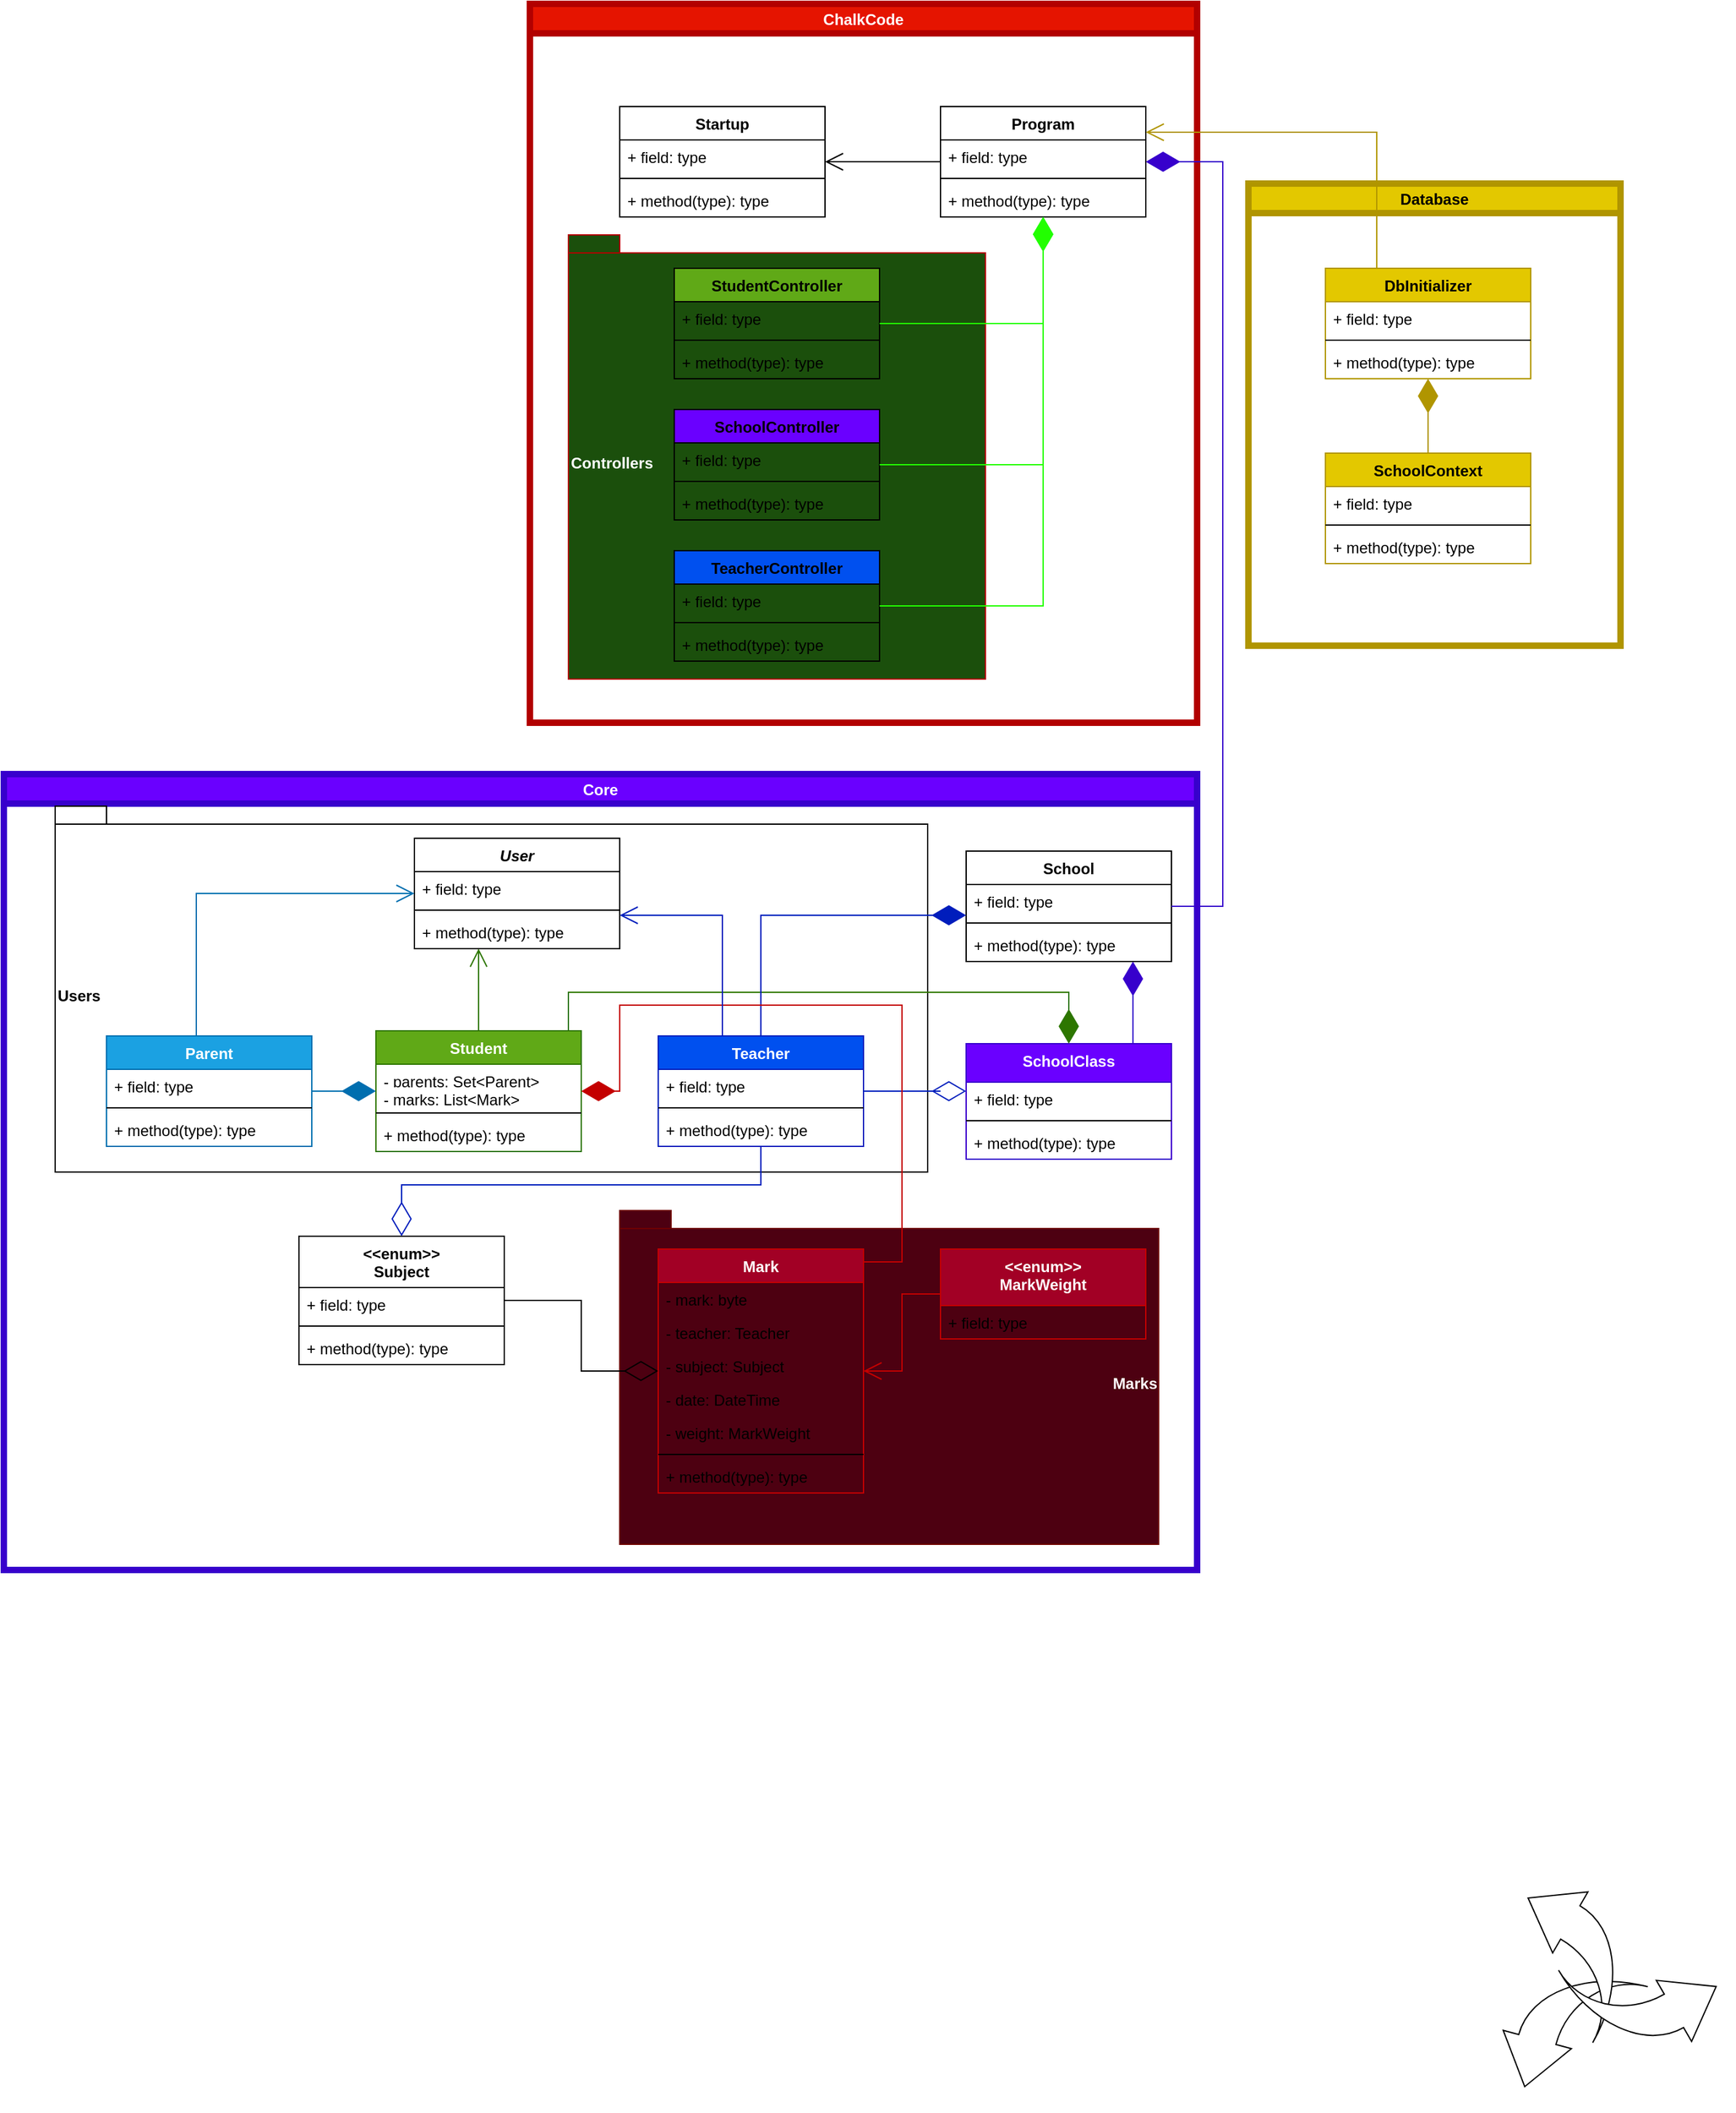 <mxfile version="15.7.3" type="device"><diagram id="iuHelQzCl3SsraxlbmHh" name="Page-1"><mxGraphModel dx="2424" dy="2079" grid="1" gridSize="10" guides="1" tooltips="1" connect="1" arrows="1" fold="1" page="1" pageScale="1" pageWidth="850" pageHeight="1100" math="0" shadow="0"><root><mxCell id="0"/><mxCell id="1" parent="0"/><mxCell id="GDe039eZ5aG3uBDqb1dM-10" value="ChalkCode" style="swimlane;fillColor=#e51400;fontColor=#ffffff;strokeColor=#B20000;strokeWidth=5;" parent="1" vertex="1"><mxGeometry x="220" y="-320" width="520" height="560" as="geometry"/></mxCell><mxCell id="GDe039eZ5aG3uBDqb1dM-11" value="Program" style="swimlane;fontStyle=1;align=center;verticalAlign=top;childLayout=stackLayout;horizontal=1;startSize=26;horizontalStack=0;resizeParent=1;resizeParentMax=0;resizeLast=0;collapsible=1;marginBottom=0;" parent="GDe039eZ5aG3uBDqb1dM-10" vertex="1"><mxGeometry x="320" y="80" width="160" height="86" as="geometry"/></mxCell><mxCell id="GDe039eZ5aG3uBDqb1dM-12" value="+ field: type" style="text;strokeColor=none;fillColor=none;align=left;verticalAlign=top;spacingLeft=4;spacingRight=4;overflow=hidden;rotatable=0;points=[[0,0.5],[1,0.5]];portConstraint=eastwest;" parent="GDe039eZ5aG3uBDqb1dM-11" vertex="1"><mxGeometry y="26" width="160" height="26" as="geometry"/></mxCell><mxCell id="GDe039eZ5aG3uBDqb1dM-13" value="" style="line;strokeWidth=1;fillColor=none;align=left;verticalAlign=middle;spacingTop=-1;spacingLeft=3;spacingRight=3;rotatable=0;labelPosition=right;points=[];portConstraint=eastwest;" parent="GDe039eZ5aG3uBDqb1dM-11" vertex="1"><mxGeometry y="52" width="160" height="8" as="geometry"/></mxCell><mxCell id="GDe039eZ5aG3uBDqb1dM-14" value="+ method(type): type" style="text;strokeColor=none;fillColor=none;align=left;verticalAlign=top;spacingLeft=4;spacingRight=4;overflow=hidden;rotatable=0;points=[[0,0.5],[1,0.5]];portConstraint=eastwest;" parent="GDe039eZ5aG3uBDqb1dM-11" vertex="1"><mxGeometry y="60" width="160" height="26" as="geometry"/></mxCell><mxCell id="GDe039eZ5aG3uBDqb1dM-21" value="Controllers" style="shape=folder;fontStyle=1;spacingTop=10;tabWidth=40;tabHeight=14;tabPosition=left;html=1;align=left;fillColor=#1B4F0C;fontColor=#ffffff;strokeColor=#B20000;" parent="GDe039eZ5aG3uBDqb1dM-10" vertex="1"><mxGeometry x="30" y="180" width="325" height="346" as="geometry"/></mxCell><mxCell id="GDe039eZ5aG3uBDqb1dM-15" value="SchoolController" style="swimlane;fontStyle=1;align=center;verticalAlign=top;childLayout=stackLayout;horizontal=1;startSize=26;horizontalStack=0;resizeParent=1;resizeParentMax=0;resizeLast=0;collapsible=1;marginBottom=0;fillColor=#6A00FF;" parent="GDe039eZ5aG3uBDqb1dM-10" vertex="1"><mxGeometry x="112.5" y="316" width="160" height="86" as="geometry"/></mxCell><mxCell id="GDe039eZ5aG3uBDqb1dM-16" value="+ field: type" style="text;strokeColor=none;fillColor=none;align=left;verticalAlign=top;spacingLeft=4;spacingRight=4;overflow=hidden;rotatable=0;points=[[0,0.5],[1,0.5]];portConstraint=eastwest;" parent="GDe039eZ5aG3uBDqb1dM-15" vertex="1"><mxGeometry y="26" width="160" height="26" as="geometry"/></mxCell><mxCell id="GDe039eZ5aG3uBDqb1dM-17" value="" style="line;strokeWidth=1;fillColor=none;align=left;verticalAlign=middle;spacingTop=-1;spacingLeft=3;spacingRight=3;rotatable=0;labelPosition=right;points=[];portConstraint=eastwest;" parent="GDe039eZ5aG3uBDqb1dM-15" vertex="1"><mxGeometry y="52" width="160" height="8" as="geometry"/></mxCell><mxCell id="GDe039eZ5aG3uBDqb1dM-18" value="+ method(type): type" style="text;strokeColor=none;fillColor=none;align=left;verticalAlign=top;spacingLeft=4;spacingRight=4;overflow=hidden;rotatable=0;points=[[0,0.5],[1,0.5]];portConstraint=eastwest;" parent="GDe039eZ5aG3uBDqb1dM-15" vertex="1"><mxGeometry y="60" width="160" height="26" as="geometry"/></mxCell><mxCell id="GDe039eZ5aG3uBDqb1dM-19" value="" style="endArrow=diamondThin;endFill=1;endSize=24;html=1;rounded=0;edgeStyle=orthogonalEdgeStyle;strokeColor=#22FF00;" parent="GDe039eZ5aG3uBDqb1dM-10" source="GDe039eZ5aG3uBDqb1dM-15" target="GDe039eZ5aG3uBDqb1dM-11" edge="1"><mxGeometry width="160" relative="1" as="geometry"><mxPoint x="-205" y="134" as="sourcePoint"/><mxPoint x="-45" y="134" as="targetPoint"/></mxGeometry></mxCell><mxCell id="PQobE8Atz-7hZK_tP-_x-5" value="TeacherController" style="swimlane;fontStyle=1;align=center;verticalAlign=top;childLayout=stackLayout;horizontal=1;startSize=26;horizontalStack=0;resizeParent=1;resizeParentMax=0;resizeLast=0;collapsible=1;marginBottom=0;fillColor=#0050EF;" vertex="1" parent="GDe039eZ5aG3uBDqb1dM-10"><mxGeometry x="112.5" y="426" width="160" height="86" as="geometry"/></mxCell><mxCell id="PQobE8Atz-7hZK_tP-_x-6" value="+ field: type" style="text;strokeColor=none;fillColor=none;align=left;verticalAlign=top;spacingLeft=4;spacingRight=4;overflow=hidden;rotatable=0;points=[[0,0.5],[1,0.5]];portConstraint=eastwest;" vertex="1" parent="PQobE8Atz-7hZK_tP-_x-5"><mxGeometry y="26" width="160" height="26" as="geometry"/></mxCell><mxCell id="PQobE8Atz-7hZK_tP-_x-7" value="" style="line;strokeWidth=1;fillColor=none;align=left;verticalAlign=middle;spacingTop=-1;spacingLeft=3;spacingRight=3;rotatable=0;labelPosition=right;points=[];portConstraint=eastwest;" vertex="1" parent="PQobE8Atz-7hZK_tP-_x-5"><mxGeometry y="52" width="160" height="8" as="geometry"/></mxCell><mxCell id="PQobE8Atz-7hZK_tP-_x-8" value="+ method(type): type" style="text;strokeColor=none;fillColor=none;align=left;verticalAlign=top;spacingLeft=4;spacingRight=4;overflow=hidden;rotatable=0;points=[[0,0.5],[1,0.5]];portConstraint=eastwest;" vertex="1" parent="PQobE8Atz-7hZK_tP-_x-5"><mxGeometry y="60" width="160" height="26" as="geometry"/></mxCell><mxCell id="PQobE8Atz-7hZK_tP-_x-9" value="StudentController" style="swimlane;fontStyle=1;align=center;verticalAlign=top;childLayout=stackLayout;horizontal=1;startSize=26;horizontalStack=0;resizeParent=1;resizeParentMax=0;resizeLast=0;collapsible=1;marginBottom=0;fillColor=#60A917;" vertex="1" parent="GDe039eZ5aG3uBDqb1dM-10"><mxGeometry x="112.5" y="206" width="160" height="86" as="geometry"/></mxCell><mxCell id="PQobE8Atz-7hZK_tP-_x-10" value="+ field: type" style="text;strokeColor=none;fillColor=none;align=left;verticalAlign=top;spacingLeft=4;spacingRight=4;overflow=hidden;rotatable=0;points=[[0,0.5],[1,0.5]];portConstraint=eastwest;" vertex="1" parent="PQobE8Atz-7hZK_tP-_x-9"><mxGeometry y="26" width="160" height="26" as="geometry"/></mxCell><mxCell id="PQobE8Atz-7hZK_tP-_x-11" value="" style="line;strokeWidth=1;fillColor=none;align=left;verticalAlign=middle;spacingTop=-1;spacingLeft=3;spacingRight=3;rotatable=0;labelPosition=right;points=[];portConstraint=eastwest;" vertex="1" parent="PQobE8Atz-7hZK_tP-_x-9"><mxGeometry y="52" width="160" height="8" as="geometry"/></mxCell><mxCell id="PQobE8Atz-7hZK_tP-_x-12" value="+ method(type): type" style="text;strokeColor=none;fillColor=none;align=left;verticalAlign=top;spacingLeft=4;spacingRight=4;overflow=hidden;rotatable=0;points=[[0,0.5],[1,0.5]];portConstraint=eastwest;" vertex="1" parent="PQobE8Atz-7hZK_tP-_x-9"><mxGeometry y="60" width="160" height="26" as="geometry"/></mxCell><mxCell id="PQobE8Atz-7hZK_tP-_x-13" value="" style="endArrow=diamondThin;endFill=1;endSize=24;html=1;rounded=0;edgeStyle=orthogonalEdgeStyle;strokeColor=#22FF00;" edge="1" parent="GDe039eZ5aG3uBDqb1dM-10" source="PQobE8Atz-7hZK_tP-_x-9" target="GDe039eZ5aG3uBDqb1dM-11"><mxGeometry width="160" relative="1" as="geometry"><mxPoint x="120" y="220" as="sourcePoint"/><mxPoint x="280" y="220" as="targetPoint"/></mxGeometry></mxCell><mxCell id="PQobE8Atz-7hZK_tP-_x-14" value="" style="endArrow=diamondThin;endFill=1;endSize=24;html=1;rounded=0;edgeStyle=orthogonalEdgeStyle;strokeColor=#22FF00;" edge="1" parent="GDe039eZ5aG3uBDqb1dM-10" source="PQobE8Atz-7hZK_tP-_x-5" target="GDe039eZ5aG3uBDqb1dM-11"><mxGeometry width="160" relative="1" as="geometry"><mxPoint x="170" y="430" as="sourcePoint"/><mxPoint x="330" y="430" as="targetPoint"/></mxGeometry></mxCell><mxCell id="PQobE8Atz-7hZK_tP-_x-19" value="Startup" style="swimlane;fontStyle=1;align=center;verticalAlign=top;childLayout=stackLayout;horizontal=1;startSize=26;horizontalStack=0;resizeParent=1;resizeParentMax=0;resizeLast=0;collapsible=1;marginBottom=0;" vertex="1" parent="GDe039eZ5aG3uBDqb1dM-10"><mxGeometry x="70" y="80" width="160" height="86" as="geometry"/></mxCell><mxCell id="PQobE8Atz-7hZK_tP-_x-20" value="+ field: type" style="text;strokeColor=none;fillColor=none;align=left;verticalAlign=top;spacingLeft=4;spacingRight=4;overflow=hidden;rotatable=0;points=[[0,0.5],[1,0.5]];portConstraint=eastwest;" vertex="1" parent="PQobE8Atz-7hZK_tP-_x-19"><mxGeometry y="26" width="160" height="26" as="geometry"/></mxCell><mxCell id="PQobE8Atz-7hZK_tP-_x-21" value="" style="line;strokeWidth=1;fillColor=none;align=left;verticalAlign=middle;spacingTop=-1;spacingLeft=3;spacingRight=3;rotatable=0;labelPosition=right;points=[];portConstraint=eastwest;" vertex="1" parent="PQobE8Atz-7hZK_tP-_x-19"><mxGeometry y="52" width="160" height="8" as="geometry"/></mxCell><mxCell id="PQobE8Atz-7hZK_tP-_x-22" value="+ method(type): type" style="text;strokeColor=none;fillColor=none;align=left;verticalAlign=top;spacingLeft=4;spacingRight=4;overflow=hidden;rotatable=0;points=[[0,0.5],[1,0.5]];portConstraint=eastwest;" vertex="1" parent="PQobE8Atz-7hZK_tP-_x-19"><mxGeometry y="60" width="160" height="26" as="geometry"/></mxCell><mxCell id="PQobE8Atz-7hZK_tP-_x-24" value="" style="endArrow=open;endFill=1;endSize=12;html=1;rounded=0;edgeStyle=orthogonalEdgeStyle;" edge="1" parent="GDe039eZ5aG3uBDqb1dM-10" source="GDe039eZ5aG3uBDqb1dM-11" target="PQobE8Atz-7hZK_tP-_x-19"><mxGeometry width="160" relative="1" as="geometry"><mxPoint x="590" y="60" as="sourcePoint"/><mxPoint x="750" y="60" as="targetPoint"/></mxGeometry></mxCell><mxCell id="GDe039eZ5aG3uBDqb1dM-5" value="" style="html=1;shadow=0;dashed=0;align=center;verticalAlign=middle;shape=mxgraph.arrows2.jumpInArrow;dy=15;dx=38;arrowHead=55;rotation=-75;flipV=0;flipH=1;" parent="1" vertex="1"><mxGeometry x="980" y="1210" width="100" height="100" as="geometry"/></mxCell><mxCell id="49yhl48Q-55I87JmtyGS-15" value="Core" style="swimlane;fillColor=#6a00ff;fontColor=#ffffff;strokeColor=#3700CC;strokeWidth=5;" parent="1" vertex="1"><mxGeometry x="-190" y="280" width="930" height="620" as="geometry"/></mxCell><mxCell id="49yhl48Q-55I87JmtyGS-67" value="Users" style="shape=folder;fontStyle=1;spacingTop=10;tabWidth=40;tabHeight=14;tabPosition=left;html=1;align=left;" parent="49yhl48Q-55I87JmtyGS-15" vertex="1"><mxGeometry x="40" y="25" width="680" height="285" as="geometry"/></mxCell><mxCell id="49yhl48Q-55I87JmtyGS-21" value="Marks" style="shape=folder;fontStyle=1;spacingTop=10;tabWidth=40;tabHeight=14;tabPosition=left;html=1;align=right;fillColor=#4D0011;fontColor=#ffffff;strokeColor=#6F0000;" parent="49yhl48Q-55I87JmtyGS-15" vertex="1"><mxGeometry x="480" y="340" width="420" height="260" as="geometry"/></mxCell><mxCell id="49yhl48Q-55I87JmtyGS-26" value="Teacher" style="swimlane;fontStyle=1;align=center;verticalAlign=top;childLayout=stackLayout;horizontal=1;startSize=26;horizontalStack=0;resizeParent=1;resizeParentMax=0;resizeLast=0;collapsible=1;marginBottom=0;fillColor=#0050ef;fontColor=#ffffff;strokeColor=#001DBC;" parent="49yhl48Q-55I87JmtyGS-15" vertex="1"><mxGeometry x="510" y="204" width="160" height="86" as="geometry"/></mxCell><mxCell id="49yhl48Q-55I87JmtyGS-27" value="+ field: type" style="text;strokeColor=none;fillColor=none;align=left;verticalAlign=top;spacingLeft=4;spacingRight=4;overflow=hidden;rotatable=0;points=[[0,0.5],[1,0.5]];portConstraint=eastwest;" parent="49yhl48Q-55I87JmtyGS-26" vertex="1"><mxGeometry y="26" width="160" height="26" as="geometry"/></mxCell><mxCell id="49yhl48Q-55I87JmtyGS-28" value="" style="line;strokeWidth=1;fillColor=none;align=left;verticalAlign=middle;spacingTop=-1;spacingLeft=3;spacingRight=3;rotatable=0;labelPosition=right;points=[];portConstraint=eastwest;" parent="49yhl48Q-55I87JmtyGS-26" vertex="1"><mxGeometry y="52" width="160" height="8" as="geometry"/></mxCell><mxCell id="49yhl48Q-55I87JmtyGS-29" value="+ method(type): type" style="text;strokeColor=none;fillColor=none;align=left;verticalAlign=top;spacingLeft=4;spacingRight=4;overflow=hidden;rotatable=0;points=[[0,0.5],[1,0.5]];portConstraint=eastwest;" parent="49yhl48Q-55I87JmtyGS-26" vertex="1"><mxGeometry y="60" width="160" height="26" as="geometry"/></mxCell><mxCell id="49yhl48Q-55I87JmtyGS-35" value="SchoolClass" style="swimlane;fontStyle=1;align=center;verticalAlign=top;childLayout=stackLayout;horizontal=1;startSize=30;horizontalStack=0;resizeParent=1;resizeParentMax=0;resizeLast=0;collapsible=1;marginBottom=0;fillColor=#6a00ff;fontColor=#ffffff;strokeColor=#3700CC;" parent="49yhl48Q-55I87JmtyGS-15" vertex="1"><mxGeometry x="750" y="210" width="160" height="90" as="geometry"/></mxCell><mxCell id="49yhl48Q-55I87JmtyGS-36" value="+ field: type" style="text;strokeColor=none;fillColor=none;align=left;verticalAlign=top;spacingLeft=4;spacingRight=4;overflow=hidden;rotatable=0;points=[[0,0.5],[1,0.5]];portConstraint=eastwest;" parent="49yhl48Q-55I87JmtyGS-35" vertex="1"><mxGeometry y="30" width="160" height="26" as="geometry"/></mxCell><mxCell id="49yhl48Q-55I87JmtyGS-37" value="" style="line;strokeWidth=1;fillColor=none;align=left;verticalAlign=middle;spacingTop=-1;spacingLeft=3;spacingRight=3;rotatable=0;labelPosition=right;points=[];portConstraint=eastwest;" parent="49yhl48Q-55I87JmtyGS-35" vertex="1"><mxGeometry y="56" width="160" height="8" as="geometry"/></mxCell><mxCell id="49yhl48Q-55I87JmtyGS-38" value="+ method(type): type" style="text;strokeColor=none;fillColor=none;align=left;verticalAlign=top;spacingLeft=4;spacingRight=4;overflow=hidden;rotatable=0;points=[[0,0.5],[1,0.5]];portConstraint=eastwest;" parent="49yhl48Q-55I87JmtyGS-35" vertex="1"><mxGeometry y="64" width="160" height="26" as="geometry"/></mxCell><mxCell id="49yhl48Q-55I87JmtyGS-45" value="&lt;&lt;enum&gt;&gt;&#10;Subject" style="swimlane;fontStyle=1;align=center;verticalAlign=top;childLayout=stackLayout;horizontal=1;startSize=40;horizontalStack=0;resizeParent=1;resizeParentMax=0;resizeLast=0;collapsible=1;marginBottom=0;" parent="49yhl48Q-55I87JmtyGS-15" vertex="1"><mxGeometry x="230" y="360" width="160" height="100" as="geometry"/></mxCell><mxCell id="49yhl48Q-55I87JmtyGS-46" value="+ field: type" style="text;strokeColor=none;fillColor=none;align=left;verticalAlign=top;spacingLeft=4;spacingRight=4;overflow=hidden;rotatable=0;points=[[0,0.5],[1,0.5]];portConstraint=eastwest;" parent="49yhl48Q-55I87JmtyGS-45" vertex="1"><mxGeometry y="40" width="160" height="26" as="geometry"/></mxCell><mxCell id="49yhl48Q-55I87JmtyGS-47" value="" style="line;strokeWidth=1;fillColor=none;align=left;verticalAlign=middle;spacingTop=-1;spacingLeft=3;spacingRight=3;rotatable=0;labelPosition=right;points=[];portConstraint=eastwest;" parent="49yhl48Q-55I87JmtyGS-45" vertex="1"><mxGeometry y="66" width="160" height="8" as="geometry"/></mxCell><mxCell id="49yhl48Q-55I87JmtyGS-48" value="+ method(type): type" style="text;strokeColor=none;fillColor=none;align=left;verticalAlign=top;spacingLeft=4;spacingRight=4;overflow=hidden;rotatable=0;points=[[0,0.5],[1,0.5]];portConstraint=eastwest;" parent="49yhl48Q-55I87JmtyGS-45" vertex="1"><mxGeometry y="74" width="160" height="26" as="geometry"/></mxCell><mxCell id="GDe039eZ5aG3uBDqb1dM-6" value="School" style="swimlane;fontStyle=1;align=center;verticalAlign=top;childLayout=stackLayout;horizontal=1;startSize=26;horizontalStack=0;resizeParent=1;resizeParentMax=0;resizeLast=0;collapsible=1;marginBottom=0;" parent="49yhl48Q-55I87JmtyGS-15" vertex="1"><mxGeometry x="750" y="60" width="160" height="86" as="geometry"/></mxCell><mxCell id="GDe039eZ5aG3uBDqb1dM-7" value="+ field: type" style="text;strokeColor=none;fillColor=none;align=left;verticalAlign=top;spacingLeft=4;spacingRight=4;overflow=hidden;rotatable=0;points=[[0,0.5],[1,0.5]];portConstraint=eastwest;" parent="GDe039eZ5aG3uBDqb1dM-6" vertex="1"><mxGeometry y="26" width="160" height="26" as="geometry"/></mxCell><mxCell id="GDe039eZ5aG3uBDqb1dM-8" value="" style="line;strokeWidth=1;fillColor=none;align=left;verticalAlign=middle;spacingTop=-1;spacingLeft=3;spacingRight=3;rotatable=0;labelPosition=right;points=[];portConstraint=eastwest;" parent="GDe039eZ5aG3uBDqb1dM-6" vertex="1"><mxGeometry y="52" width="160" height="8" as="geometry"/></mxCell><mxCell id="GDe039eZ5aG3uBDqb1dM-9" value="+ method(type): type" style="text;strokeColor=none;fillColor=none;align=left;verticalAlign=top;spacingLeft=4;spacingRight=4;overflow=hidden;rotatable=0;points=[[0,0.5],[1,0.5]];portConstraint=eastwest;" parent="GDe039eZ5aG3uBDqb1dM-6" vertex="1"><mxGeometry y="60" width="160" height="26" as="geometry"/></mxCell><mxCell id="49yhl48Q-55I87JmtyGS-22" value="Parent" style="swimlane;fontStyle=1;align=center;verticalAlign=top;childLayout=stackLayout;horizontal=1;startSize=26;horizontalStack=0;resizeParent=1;resizeParentMax=0;resizeLast=0;collapsible=1;marginBottom=0;fillColor=#1ba1e2;fontColor=#ffffff;strokeColor=#006EAF;" parent="49yhl48Q-55I87JmtyGS-15" vertex="1"><mxGeometry x="80" y="204" width="160" height="86" as="geometry"/></mxCell><mxCell id="49yhl48Q-55I87JmtyGS-23" value="+ field: type" style="text;strokeColor=none;fillColor=none;align=left;verticalAlign=top;spacingLeft=4;spacingRight=4;overflow=hidden;rotatable=0;points=[[0,0.5],[1,0.5]];portConstraint=eastwest;" parent="49yhl48Q-55I87JmtyGS-22" vertex="1"><mxGeometry y="26" width="160" height="26" as="geometry"/></mxCell><mxCell id="49yhl48Q-55I87JmtyGS-24" value="" style="line;strokeWidth=1;fillColor=none;align=left;verticalAlign=middle;spacingTop=-1;spacingLeft=3;spacingRight=3;rotatable=0;labelPosition=right;points=[];portConstraint=eastwest;" parent="49yhl48Q-55I87JmtyGS-22" vertex="1"><mxGeometry y="52" width="160" height="8" as="geometry"/></mxCell><mxCell id="49yhl48Q-55I87JmtyGS-25" value="+ method(type): type" style="text;strokeColor=none;fillColor=none;align=left;verticalAlign=top;spacingLeft=4;spacingRight=4;overflow=hidden;rotatable=0;points=[[0,0.5],[1,0.5]];portConstraint=eastwest;" parent="49yhl48Q-55I87JmtyGS-22" vertex="1"><mxGeometry y="60" width="160" height="26" as="geometry"/></mxCell><mxCell id="49yhl48Q-55I87JmtyGS-30" value="Student" style="swimlane;fontStyle=1;align=center;verticalAlign=top;childLayout=stackLayout;horizontal=1;startSize=26;horizontalStack=0;resizeParent=1;resizeParentMax=0;resizeLast=0;collapsible=1;marginBottom=0;fillColor=#60a917;fontColor=#ffffff;strokeColor=#2D7600;" parent="49yhl48Q-55I87JmtyGS-15" vertex="1"><mxGeometry x="290" y="200" width="160" height="94" as="geometry"/></mxCell><mxCell id="49yhl48Q-55I87JmtyGS-31" value="- parents: Set&lt;Parent&gt;" style="text;strokeColor=none;fillColor=none;align=left;verticalAlign=top;spacingLeft=4;spacingRight=4;overflow=hidden;rotatable=0;points=[[0,0.5],[1,0.5]];portConstraint=eastwest;" parent="49yhl48Q-55I87JmtyGS-30" vertex="1"><mxGeometry y="26" width="160" height="14" as="geometry"/></mxCell><mxCell id="49yhl48Q-55I87JmtyGS-43" value="- marks: List&lt;Mark&gt;" style="text;strokeColor=none;fillColor=none;align=left;verticalAlign=top;spacingLeft=4;spacingRight=4;overflow=hidden;rotatable=0;points=[[0,0.5],[1,0.5]];portConstraint=eastwest;" parent="49yhl48Q-55I87JmtyGS-30" vertex="1"><mxGeometry y="40" width="160" height="20" as="geometry"/></mxCell><mxCell id="49yhl48Q-55I87JmtyGS-32" value="" style="line;strokeWidth=1;fillColor=none;align=left;verticalAlign=middle;spacingTop=-1;spacingLeft=3;spacingRight=3;rotatable=0;labelPosition=right;points=[];portConstraint=eastwest;" parent="49yhl48Q-55I87JmtyGS-30" vertex="1"><mxGeometry y="60" width="160" height="8" as="geometry"/></mxCell><mxCell id="49yhl48Q-55I87JmtyGS-33" value="+ method(type): type" style="text;strokeColor=none;fillColor=none;align=left;verticalAlign=top;spacingLeft=4;spacingRight=4;overflow=hidden;rotatable=0;points=[[0,0.5],[1,0.5]];portConstraint=eastwest;" parent="49yhl48Q-55I87JmtyGS-30" vertex="1"><mxGeometry y="68" width="160" height="26" as="geometry"/></mxCell><mxCell id="GDe039eZ5aG3uBDqb1dM-23" value="" style="endArrow=diamondThin;endFill=1;endSize=24;html=1;rounded=0;edgeStyle=orthogonalEdgeStyle;fillColor=#60a917;strokeColor=#2D7600;" parent="49yhl48Q-55I87JmtyGS-15" source="49yhl48Q-55I87JmtyGS-30" target="49yhl48Q-55I87JmtyGS-35" edge="1"><mxGeometry width="160" relative="1" as="geometry"><mxPoint x="320" y="360" as="sourcePoint"/><mxPoint x="480" y="360" as="targetPoint"/><Array as="points"><mxPoint x="440" y="170"/><mxPoint x="830" y="170"/></Array></mxGeometry></mxCell><mxCell id="GDe039eZ5aG3uBDqb1dM-24" value="" style="endArrow=diamondThin;endFill=1;endSize=24;html=1;rounded=0;edgeStyle=orthogonalEdgeStyle;fillColor=#1ba1e2;strokeColor=#006EAF;" parent="49yhl48Q-55I87JmtyGS-15" source="49yhl48Q-55I87JmtyGS-22" target="49yhl48Q-55I87JmtyGS-30" edge="1"><mxGeometry width="160" relative="1" as="geometry"><mxPoint x="290" y="360" as="sourcePoint"/><mxPoint x="450" y="360" as="targetPoint"/></mxGeometry></mxCell><mxCell id="GDe039eZ5aG3uBDqb1dM-25" value="" style="endArrow=diamondThin;endFill=0;endSize=24;html=1;rounded=0;edgeStyle=orthogonalEdgeStyle;fillColor=#0050ef;strokeColor=#001DBC;" parent="49yhl48Q-55I87JmtyGS-15" source="49yhl48Q-55I87JmtyGS-26" target="49yhl48Q-55I87JmtyGS-45" edge="1"><mxGeometry width="160" relative="1" as="geometry"><mxPoint x="390" y="330" as="sourcePoint"/><mxPoint x="550" y="330" as="targetPoint"/><Array as="points"><mxPoint x="590" y="320"/><mxPoint x="310" y="320"/></Array></mxGeometry></mxCell><mxCell id="GDe039eZ5aG3uBDqb1dM-26" value="" style="endArrow=diamondThin;endFill=1;endSize=24;html=1;rounded=0;edgeStyle=orthogonalEdgeStyle;fillColor=#0050ef;strokeColor=#001DBC;" parent="49yhl48Q-55I87JmtyGS-15" source="49yhl48Q-55I87JmtyGS-26" target="GDe039eZ5aG3uBDqb1dM-6" edge="1"><mxGeometry width="160" relative="1" as="geometry"><mxPoint x="570" y="100" as="sourcePoint"/><mxPoint x="730" y="100" as="targetPoint"/><Array as="points"><mxPoint x="590" y="110"/></Array></mxGeometry></mxCell><mxCell id="GDe039eZ5aG3uBDqb1dM-27" value="" style="endArrow=diamondThin;endFill=0;endSize=24;html=1;rounded=0;edgeStyle=orthogonalEdgeStyle;fillColor=#0050ef;strokeColor=#001DBC;" parent="49yhl48Q-55I87JmtyGS-15" source="49yhl48Q-55I87JmtyGS-26" target="49yhl48Q-55I87JmtyGS-35" edge="1"><mxGeometry width="160" relative="1" as="geometry"><mxPoint x="970" y="290" as="sourcePoint"/><mxPoint x="1130" y="290" as="targetPoint"/><Array as="points"><mxPoint x="730" y="247"/><mxPoint x="730" y="247"/></Array></mxGeometry></mxCell><mxCell id="GDe039eZ5aG3uBDqb1dM-28" value="" style="endArrow=diamondThin;endFill=1;endSize=24;html=1;rounded=0;edgeStyle=orthogonalEdgeStyle;fillColor=#6a00ff;strokeColor=#3700CC;" parent="49yhl48Q-55I87JmtyGS-15" source="49yhl48Q-55I87JmtyGS-35" target="GDe039eZ5aG3uBDqb1dM-6" edge="1"><mxGeometry width="160" relative="1" as="geometry"><mxPoint x="950" y="170" as="sourcePoint"/><mxPoint x="1110" y="170" as="targetPoint"/><Array as="points"><mxPoint x="880" y="180"/><mxPoint x="880" y="180"/></Array></mxGeometry></mxCell><mxCell id="49yhl48Q-55I87JmtyGS-8" value="User" style="swimlane;fontStyle=3;align=center;verticalAlign=top;childLayout=stackLayout;horizontal=1;startSize=26;horizontalStack=0;resizeParent=1;resizeParentMax=0;resizeLast=0;collapsible=1;marginBottom=0;" parent="1" vertex="1"><mxGeometry x="130" y="330" width="160" height="86" as="geometry"/></mxCell><mxCell id="49yhl48Q-55I87JmtyGS-9" value="+ field: type" style="text;strokeColor=none;fillColor=none;align=left;verticalAlign=top;spacingLeft=4;spacingRight=4;overflow=hidden;rotatable=0;points=[[0,0.5],[1,0.5]];portConstraint=eastwest;" parent="49yhl48Q-55I87JmtyGS-8" vertex="1"><mxGeometry y="26" width="160" height="26" as="geometry"/></mxCell><mxCell id="49yhl48Q-55I87JmtyGS-10" value="" style="line;strokeWidth=1;fillColor=none;align=left;verticalAlign=middle;spacingTop=-1;spacingLeft=3;spacingRight=3;rotatable=0;labelPosition=right;points=[];portConstraint=eastwest;" parent="49yhl48Q-55I87JmtyGS-8" vertex="1"><mxGeometry y="52" width="160" height="8" as="geometry"/></mxCell><mxCell id="49yhl48Q-55I87JmtyGS-11" value="+ method(type): type" style="text;strokeColor=none;fillColor=none;align=left;verticalAlign=top;spacingLeft=4;spacingRight=4;overflow=hidden;rotatable=0;points=[[0,0.5],[1,0.5]];portConstraint=eastwest;" parent="49yhl48Q-55I87JmtyGS-8" vertex="1"><mxGeometry y="60" width="160" height="26" as="geometry"/></mxCell><mxCell id="49yhl48Q-55I87JmtyGS-39" value="Mark" style="swimlane;fontStyle=1;align=center;verticalAlign=top;childLayout=stackLayout;horizontal=1;startSize=26;horizontalStack=0;resizeParent=1;resizeParentMax=0;resizeLast=0;collapsible=1;marginBottom=0;fillColor=#a20025;fontColor=#ffffff;strokeColor=#C40000;" parent="1" vertex="1"><mxGeometry x="320" y="650" width="160" height="190" as="geometry"/></mxCell><mxCell id="49yhl48Q-55I87JmtyGS-40" value="- mark: byte" style="text;strokeColor=none;fillColor=none;align=left;verticalAlign=top;spacingLeft=4;spacingRight=4;overflow=hidden;rotatable=0;points=[[0,0.5],[1,0.5]];portConstraint=eastwest;" parent="49yhl48Q-55I87JmtyGS-39" vertex="1"><mxGeometry y="26" width="160" height="26" as="geometry"/></mxCell><mxCell id="49yhl48Q-55I87JmtyGS-44" value="- teacher: Teacher" style="text;strokeColor=none;fillColor=none;align=left;verticalAlign=top;spacingLeft=4;spacingRight=4;overflow=hidden;rotatable=0;points=[[0,0.5],[1,0.5]];portConstraint=eastwest;" parent="49yhl48Q-55I87JmtyGS-39" vertex="1"><mxGeometry y="52" width="160" height="26" as="geometry"/></mxCell><mxCell id="49yhl48Q-55I87JmtyGS-49" value="- subject: Subject" style="text;strokeColor=none;fillColor=none;align=left;verticalAlign=top;spacingLeft=4;spacingRight=4;overflow=hidden;rotatable=0;points=[[0,0.5],[1,0.5]];portConstraint=eastwest;" parent="49yhl48Q-55I87JmtyGS-39" vertex="1"><mxGeometry y="78" width="160" height="26" as="geometry"/></mxCell><mxCell id="49yhl48Q-55I87JmtyGS-50" value="- date: DateTime" style="text;strokeColor=none;fillColor=none;align=left;verticalAlign=top;spacingLeft=4;spacingRight=4;overflow=hidden;rotatable=0;points=[[0,0.5],[1,0.5]];portConstraint=eastwest;" parent="49yhl48Q-55I87JmtyGS-39" vertex="1"><mxGeometry y="104" width="160" height="26" as="geometry"/></mxCell><mxCell id="49yhl48Q-55I87JmtyGS-51" value="- weight: MarkWeight" style="text;strokeColor=none;fillColor=none;align=left;verticalAlign=top;spacingLeft=4;spacingRight=4;overflow=hidden;rotatable=0;points=[[0,0.5],[1,0.5]];portConstraint=eastwest;" parent="49yhl48Q-55I87JmtyGS-39" vertex="1"><mxGeometry y="130" width="160" height="26" as="geometry"/></mxCell><mxCell id="49yhl48Q-55I87JmtyGS-41" value="" style="line;strokeWidth=1;fillColor=none;align=left;verticalAlign=middle;spacingTop=-1;spacingLeft=3;spacingRight=3;rotatable=0;labelPosition=right;points=[];portConstraint=eastwest;" parent="49yhl48Q-55I87JmtyGS-39" vertex="1"><mxGeometry y="156" width="160" height="8" as="geometry"/></mxCell><mxCell id="49yhl48Q-55I87JmtyGS-42" value="+ method(type): type" style="text;strokeColor=none;fillColor=none;align=left;verticalAlign=top;spacingLeft=4;spacingRight=4;overflow=hidden;rotatable=0;points=[[0,0.5],[1,0.5]];portConstraint=eastwest;" parent="49yhl48Q-55I87JmtyGS-39" vertex="1"><mxGeometry y="164" width="160" height="26" as="geometry"/></mxCell><mxCell id="49yhl48Q-55I87JmtyGS-52" value="&lt;&lt;enum&gt;&gt;&#10;MarkWeight" style="swimlane;fontStyle=1;align=center;verticalAlign=top;childLayout=stackLayout;horizontal=1;startSize=44;horizontalStack=0;resizeParent=1;resizeParentMax=0;resizeLast=0;collapsible=1;marginBottom=0;fillColor=#a20025;fontColor=#ffffff;strokeColor=#C40000;" parent="1" vertex="1"><mxGeometry x="540" y="650" width="160" height="70" as="geometry"/></mxCell><mxCell id="49yhl48Q-55I87JmtyGS-53" value="+ field: type" style="text;strokeColor=none;fillColor=none;align=left;verticalAlign=top;spacingLeft=4;spacingRight=4;overflow=hidden;rotatable=0;points=[[0,0.5],[1,0.5]];portConstraint=eastwest;" parent="49yhl48Q-55I87JmtyGS-52" vertex="1"><mxGeometry y="44" width="160" height="26" as="geometry"/></mxCell><mxCell id="49yhl48Q-55I87JmtyGS-56" value="" style="endArrow=diamondThin;endFill=0;endSize=24;html=1;rounded=0;edgeStyle=orthogonalEdgeStyle;" parent="1" source="49yhl48Q-55I87JmtyGS-45" target="49yhl48Q-55I87JmtyGS-39" edge="1"><mxGeometry width="160" relative="1" as="geometry"><mxPoint x="620" y="370" as="sourcePoint"/><mxPoint x="780" y="370" as="targetPoint"/></mxGeometry></mxCell><mxCell id="49yhl48Q-55I87JmtyGS-59" value="" style="endArrow=open;endFill=1;endSize=12;html=1;rounded=0;edgeStyle=orthogonalEdgeStyle;fillColor=#1ba1e2;strokeColor=#006EAF;" parent="1" source="49yhl48Q-55I87JmtyGS-22" target="49yhl48Q-55I87JmtyGS-8" edge="1"><mxGeometry width="160" relative="1" as="geometry"><mxPoint x="-40" y="410" as="sourcePoint"/><mxPoint x="120" y="410" as="targetPoint"/><Array as="points"><mxPoint x="-40" y="373"/></Array></mxGeometry></mxCell><mxCell id="49yhl48Q-55I87JmtyGS-60" value="" style="endArrow=open;endFill=1;endSize=12;html=1;rounded=0;edgeStyle=orthogonalEdgeStyle;fillColor=#60a917;strokeColor=#2D7600;" parent="1" source="49yhl48Q-55I87JmtyGS-30" target="49yhl48Q-55I87JmtyGS-8" edge="1"><mxGeometry width="160" relative="1" as="geometry"><mxPoint x="-90" y="370" as="sourcePoint"/><mxPoint x="70" y="370" as="targetPoint"/><Array as="points"><mxPoint x="210" y="500"/><mxPoint x="210" y="500"/></Array></mxGeometry></mxCell><mxCell id="49yhl48Q-55I87JmtyGS-61" value="" style="endArrow=open;endFill=1;endSize=12;html=1;rounded=0;edgeStyle=orthogonalEdgeStyle;fillColor=#a20025;strokeColor=#C40000;" parent="1" source="49yhl48Q-55I87JmtyGS-52" target="49yhl48Q-55I87JmtyGS-39" edge="1"><mxGeometry width="160" relative="1" as="geometry"><mxPoint x="590" y="540" as="sourcePoint"/><mxPoint x="750" y="540" as="targetPoint"/></mxGeometry></mxCell><mxCell id="GDe039eZ5aG3uBDqb1dM-3" value="" style="html=1;shadow=0;dashed=0;align=center;verticalAlign=middle;shape=mxgraph.arrows2.jumpInArrow;dy=15;dx=38;arrowHead=55;rotation=30;flipV=0;flipH=1;" parent="1" vertex="1"><mxGeometry x="980" y="1150" width="100" height="100" as="geometry"/></mxCell><mxCell id="GDe039eZ5aG3uBDqb1dM-4" value="" style="html=1;shadow=0;dashed=0;align=center;verticalAlign=middle;shape=mxgraph.arrows2.jumpInArrow;dy=15;dx=38;arrowHead=55;rotation=-210;flipV=0;flipH=1;" parent="1" vertex="1"><mxGeometry x="1040" y="1180" width="100" height="100" as="geometry"/></mxCell><mxCell id="GDe039eZ5aG3uBDqb1dM-20" value="" style="endArrow=diamondThin;endFill=1;endSize=24;html=1;rounded=0;edgeStyle=orthogonalEdgeStyle;fillColor=#a20025;strokeColor=#C40000;" parent="1" source="49yhl48Q-55I87JmtyGS-39" target="49yhl48Q-55I87JmtyGS-30" edge="1"><mxGeometry width="160" relative="1" as="geometry"><mxPoint x="610" y="540" as="sourcePoint"/><mxPoint x="770" y="540" as="targetPoint"/><Array as="points"><mxPoint x="510" y="660"/><mxPoint x="510" y="460"/><mxPoint x="290" y="460"/><mxPoint x="290" y="527"/></Array></mxGeometry></mxCell><mxCell id="GDe039eZ5aG3uBDqb1dM-29" value="" style="endArrow=open;endFill=1;endSize=12;html=1;rounded=0;edgeStyle=orthogonalEdgeStyle;fillColor=#0050ef;strokeColor=#001DBC;" parent="1" source="49yhl48Q-55I87JmtyGS-26" target="49yhl48Q-55I87JmtyGS-8" edge="1"><mxGeometry width="160" relative="1" as="geometry"><mxPoint x="350" y="360" as="sourcePoint"/><mxPoint x="510" y="360" as="targetPoint"/><Array as="points"><mxPoint x="370" y="390"/></Array></mxGeometry></mxCell><mxCell id="GDe039eZ5aG3uBDqb1dM-30" value="" style="endArrow=diamondThin;endFill=1;endSize=24;html=1;rounded=0;edgeStyle=orthogonalEdgeStyle;jumpSize=10;fillColor=#6a00ff;strokeColor=#3700CC;" parent="1" source="GDe039eZ5aG3uBDqb1dM-6" target="GDe039eZ5aG3uBDqb1dM-11" edge="1"><mxGeometry width="160" relative="1" as="geometry"><mxPoint x="890" y="540" as="sourcePoint"/><mxPoint x="1050" y="540" as="targetPoint"/><Array as="points"><mxPoint x="760" y="383"/><mxPoint x="760" y="-197"/></Array></mxGeometry></mxCell><mxCell id="PQobE8Atz-7hZK_tP-_x-1" value="Database" style="swimlane;fillColor=#e3c800;fontColor=#000000;strokeColor=#B09500;strokeWidth=5;" vertex="1" parent="1"><mxGeometry x="780" y="-180" width="290" height="360" as="geometry"/></mxCell><mxCell id="PQobE8Atz-7hZK_tP-_x-15" value="DbInitializer" style="swimlane;fontStyle=1;align=center;verticalAlign=top;childLayout=stackLayout;horizontal=1;startSize=26;horizontalStack=0;resizeParent=1;resizeParentMax=0;resizeLast=0;collapsible=1;marginBottom=0;fillColor=#e3c800;fontColor=#000000;strokeColor=#B09500;" vertex="1" parent="PQobE8Atz-7hZK_tP-_x-1"><mxGeometry x="60" y="66" width="160" height="86" as="geometry"/></mxCell><mxCell id="PQobE8Atz-7hZK_tP-_x-16" value="+ field: type" style="text;strokeColor=none;fillColor=none;align=left;verticalAlign=top;spacingLeft=4;spacingRight=4;overflow=hidden;rotatable=0;points=[[0,0.5],[1,0.5]];portConstraint=eastwest;" vertex="1" parent="PQobE8Atz-7hZK_tP-_x-15"><mxGeometry y="26" width="160" height="26" as="geometry"/></mxCell><mxCell id="PQobE8Atz-7hZK_tP-_x-17" value="" style="line;strokeWidth=1;fillColor=none;align=left;verticalAlign=middle;spacingTop=-1;spacingLeft=3;spacingRight=3;rotatable=0;labelPosition=right;points=[];portConstraint=eastwest;" vertex="1" parent="PQobE8Atz-7hZK_tP-_x-15"><mxGeometry y="52" width="160" height="8" as="geometry"/></mxCell><mxCell id="PQobE8Atz-7hZK_tP-_x-18" value="+ method(type): type" style="text;strokeColor=none;fillColor=none;align=left;verticalAlign=top;spacingLeft=4;spacingRight=4;overflow=hidden;rotatable=0;points=[[0,0.5],[1,0.5]];portConstraint=eastwest;" vertex="1" parent="PQobE8Atz-7hZK_tP-_x-15"><mxGeometry y="60" width="160" height="26" as="geometry"/></mxCell><mxCell id="PQobE8Atz-7hZK_tP-_x-25" value="SchoolContext" style="swimlane;fontStyle=1;align=center;verticalAlign=top;childLayout=stackLayout;horizontal=1;startSize=26;horizontalStack=0;resizeParent=1;resizeParentMax=0;resizeLast=0;collapsible=1;marginBottom=0;fillColor=#e3c800;fontColor=#000000;strokeColor=#B09500;" vertex="1" parent="PQobE8Atz-7hZK_tP-_x-1"><mxGeometry x="60" y="210" width="160" height="86" as="geometry"/></mxCell><mxCell id="PQobE8Atz-7hZK_tP-_x-26" value="+ field: type" style="text;strokeColor=none;fillColor=none;align=left;verticalAlign=top;spacingLeft=4;spacingRight=4;overflow=hidden;rotatable=0;points=[[0,0.5],[1,0.5]];portConstraint=eastwest;" vertex="1" parent="PQobE8Atz-7hZK_tP-_x-25"><mxGeometry y="26" width="160" height="26" as="geometry"/></mxCell><mxCell id="PQobE8Atz-7hZK_tP-_x-27" value="" style="line;strokeWidth=1;fillColor=none;align=left;verticalAlign=middle;spacingTop=-1;spacingLeft=3;spacingRight=3;rotatable=0;labelPosition=right;points=[];portConstraint=eastwest;" vertex="1" parent="PQobE8Atz-7hZK_tP-_x-25"><mxGeometry y="52" width="160" height="8" as="geometry"/></mxCell><mxCell id="PQobE8Atz-7hZK_tP-_x-28" value="+ method(type): type" style="text;strokeColor=none;fillColor=none;align=left;verticalAlign=top;spacingLeft=4;spacingRight=4;overflow=hidden;rotatable=0;points=[[0,0.5],[1,0.5]];portConstraint=eastwest;" vertex="1" parent="PQobE8Atz-7hZK_tP-_x-25"><mxGeometry y="60" width="160" height="26" as="geometry"/></mxCell><mxCell id="PQobE8Atz-7hZK_tP-_x-29" value="" style="endArrow=diamondThin;endFill=1;endSize=24;html=1;rounded=0;edgeStyle=orthogonalEdgeStyle;fillColor=#e3c800;strokeColor=#B09500;" edge="1" parent="PQobE8Atz-7hZK_tP-_x-1" source="PQobE8Atz-7hZK_tP-_x-25" target="PQobE8Atz-7hZK_tP-_x-15"><mxGeometry width="160" relative="1" as="geometry"><mxPoint x="90" y="170" as="sourcePoint"/><mxPoint x="240" y="170" as="targetPoint"/></mxGeometry></mxCell><mxCell id="PQobE8Atz-7hZK_tP-_x-30" value="" style="endArrow=open;endFill=1;endSize=12;html=1;rounded=0;edgeStyle=orthogonalEdgeStyle;fillColor=#e3c800;strokeColor=#B09500;" edge="1" parent="1" source="PQobE8Atz-7hZK_tP-_x-15" target="GDe039eZ5aG3uBDqb1dM-11"><mxGeometry width="160" relative="1" as="geometry"><mxPoint x="890" y="-200" as="sourcePoint"/><mxPoint x="1050" y="-200" as="targetPoint"/><Array as="points"><mxPoint x="880" y="-220"/></Array></mxGeometry></mxCell></root></mxGraphModel></diagram></mxfile>